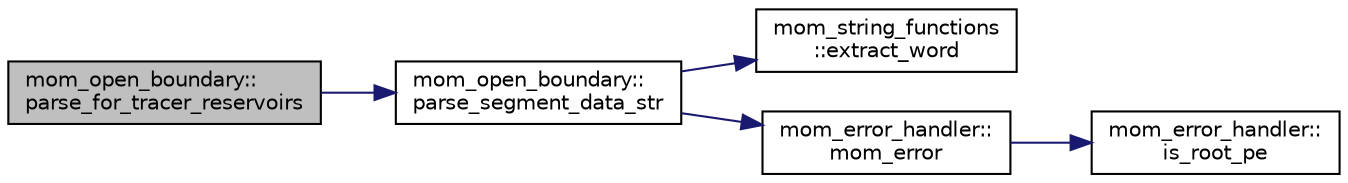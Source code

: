 digraph "mom_open_boundary::parse_for_tracer_reservoirs"
{
 // INTERACTIVE_SVG=YES
 // LATEX_PDF_SIZE
  edge [fontname="Helvetica",fontsize="10",labelfontname="Helvetica",labelfontsize="10"];
  node [fontname="Helvetica",fontsize="10",shape=record];
  rankdir="LR";
  Node1 [label="mom_open_boundary::\lparse_for_tracer_reservoirs",height=0.2,width=0.4,color="black", fillcolor="grey75", style="filled", fontcolor="black",tooltip="Parse all the OBC_SEGMENT_%%_DATA strings again to see which need tracer reservoirs (all pes need to ..."];
  Node1 -> Node2 [color="midnightblue",fontsize="10",style="solid",fontname="Helvetica"];
  Node2 [label="mom_open_boundary::\lparse_segment_data_str",height=0.2,width=0.4,color="black", fillcolor="white", style="filled",URL="$namespacemom__open__boundary.html#a0aee21537ad757ce15e602d8fd55eb4d",tooltip="Parse an OBC_SEGMENT_%%_DATA string."];
  Node2 -> Node3 [color="midnightblue",fontsize="10",style="solid",fontname="Helvetica"];
  Node3 [label="mom_string_functions\l::extract_word",height=0.2,width=0.4,color="black", fillcolor="white", style="filled",URL="$namespacemom__string__functions.html#aad76dee92b69dab4488da049fe11cdb8",tooltip="Returns the string corresponding to the nth word in the argument or \"\" if the string is not long enou..."];
  Node2 -> Node4 [color="midnightblue",fontsize="10",style="solid",fontname="Helvetica"];
  Node4 [label="mom_error_handler::\lmom_error",height=0.2,width=0.4,color="black", fillcolor="white", style="filled",URL="$namespacemom__error__handler.html#a460cfb79a06c29fc249952c2a3710d67",tooltip="This provides a convenient interface for writing an mpp_error message with run-time filter based on a..."];
  Node4 -> Node5 [color="midnightblue",fontsize="10",style="solid",fontname="Helvetica"];
  Node5 [label="mom_error_handler::\lis_root_pe",height=0.2,width=0.4,color="black", fillcolor="white", style="filled",URL="$namespacemom__error__handler.html#ad5f00a53059c72fe2332d1436c80ca71",tooltip="This returns .true. if the current PE is the root PE."];
}
